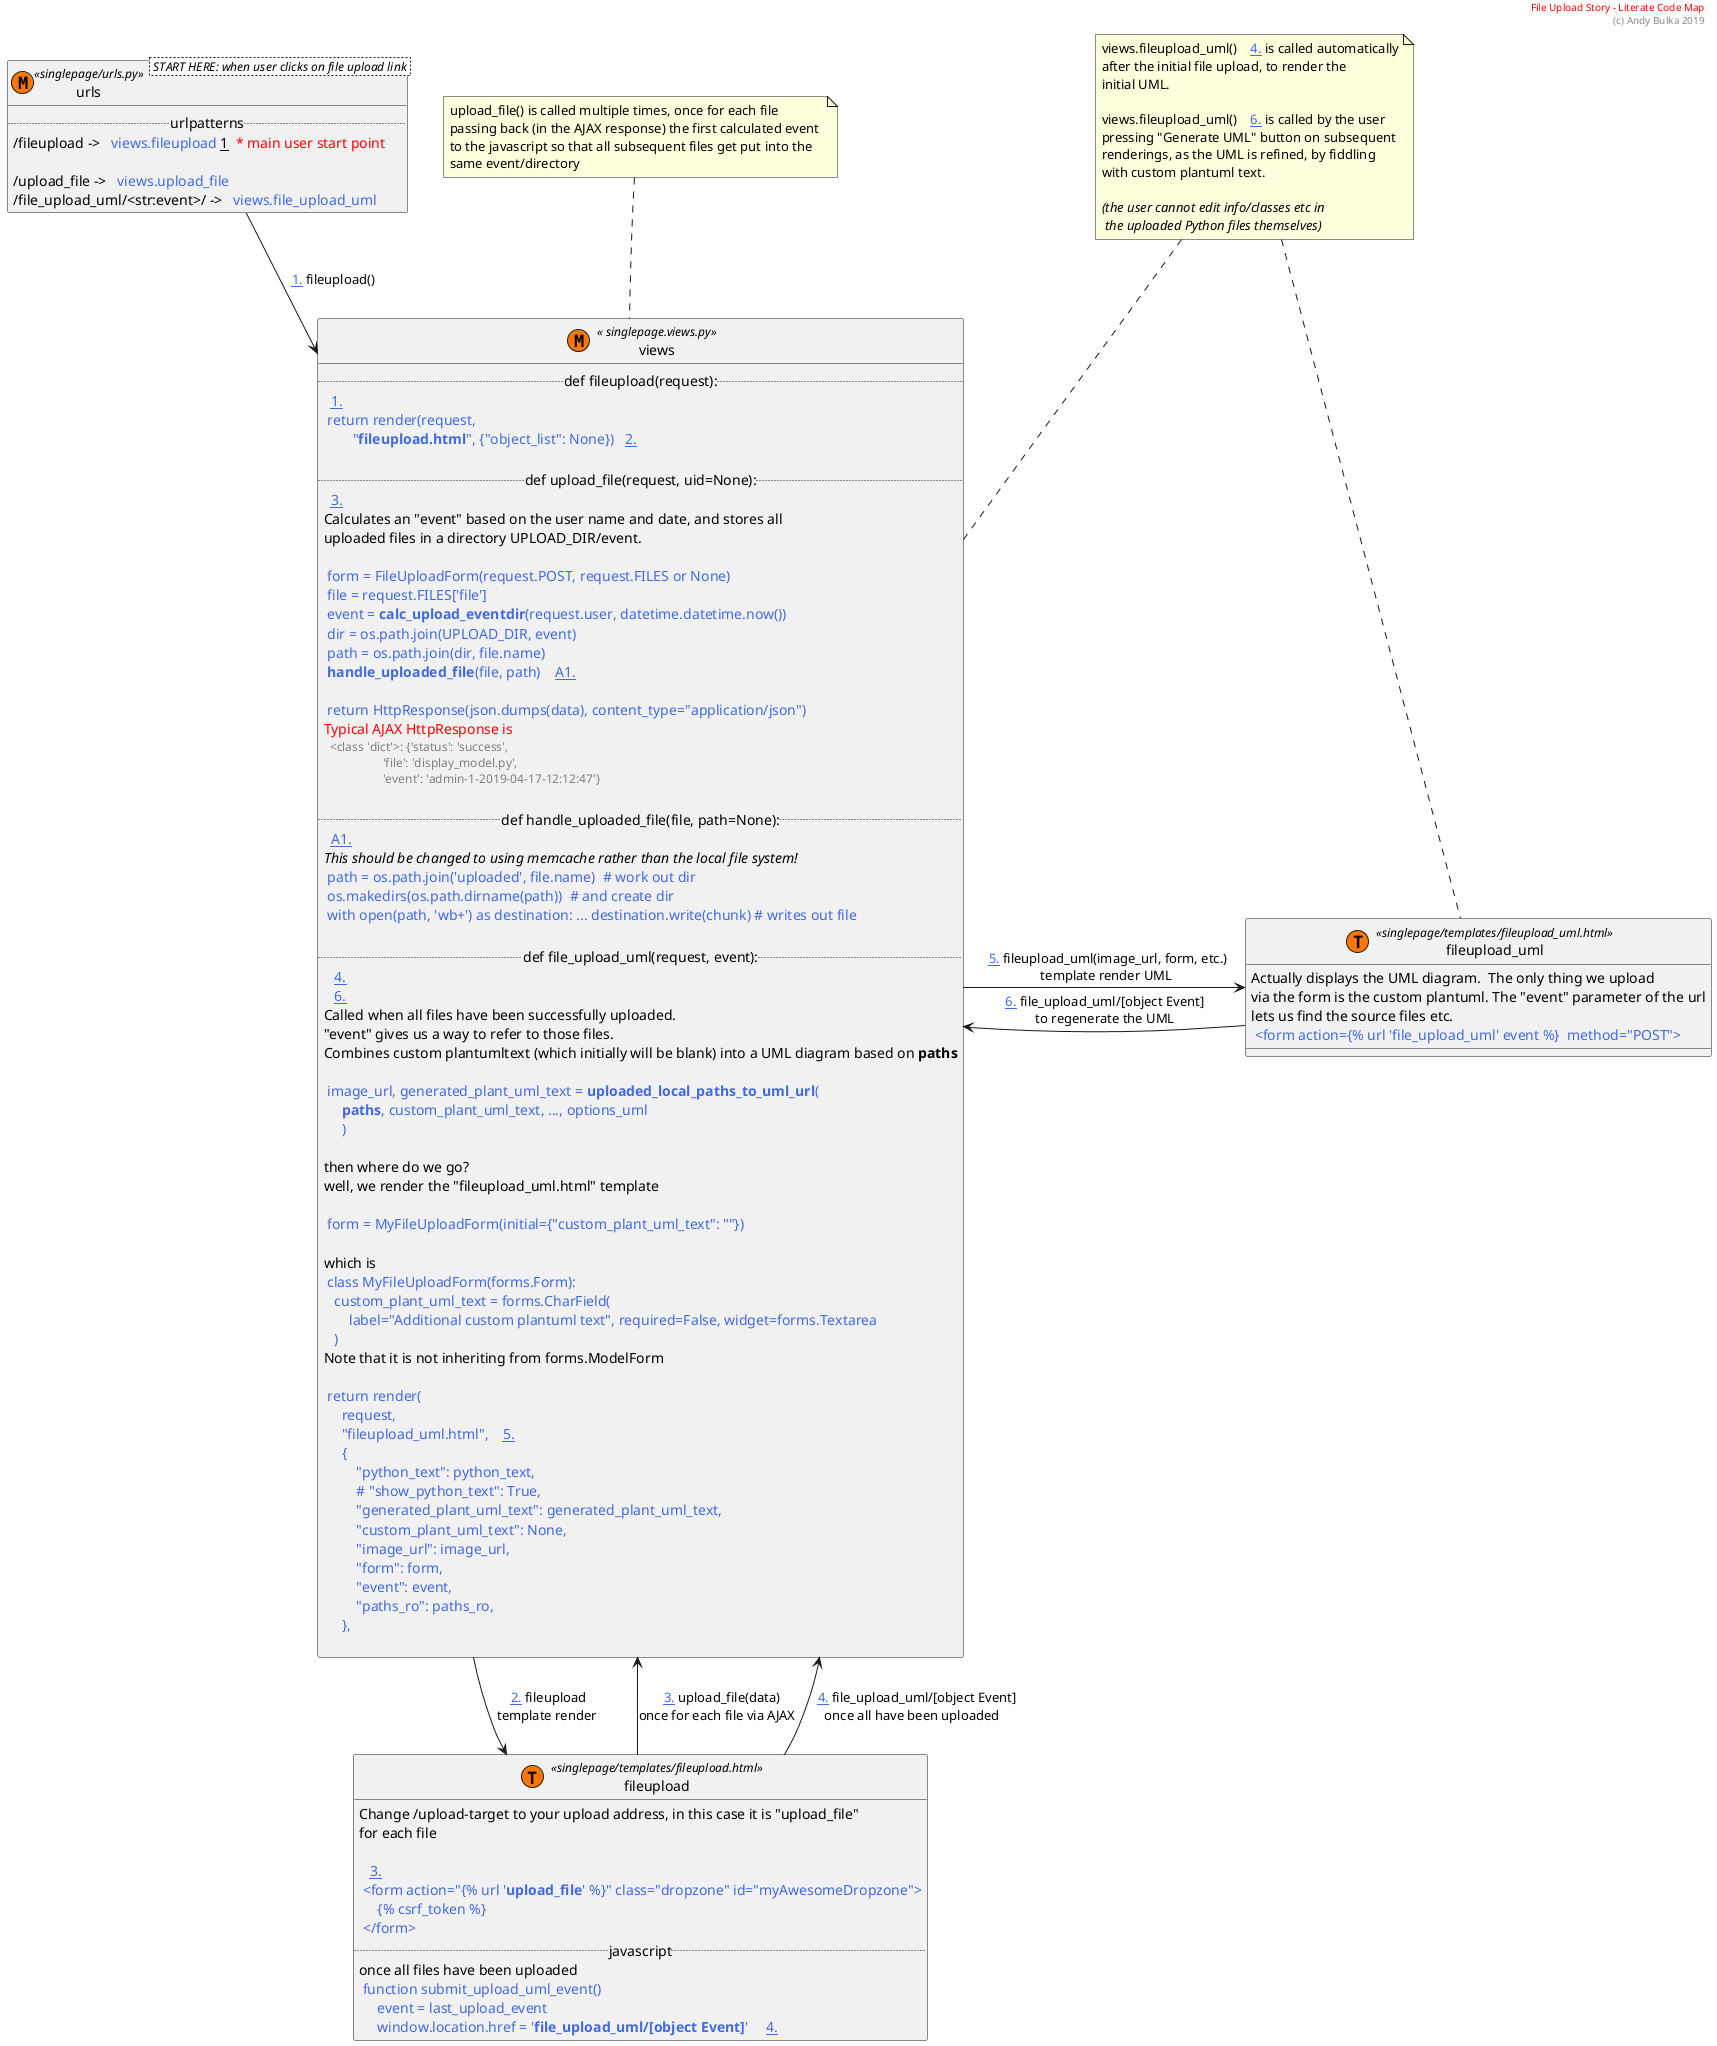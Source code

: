 @startuml More complete example of a Literate Code Map - 02

!$code = "<color:royalBlue><size:14>"
!$codeb = "<color:DarkSlateGray><size:12>"
!$codeg = "<color:Gray><size:12>"
!$codeb = "<color:royalBlue>"
!$codep = "<color:Purple><size:14>"

header
<font color=red>File Upload Story - Literate Code Map</font>
(c) Andy Bulka 2019
endheader

class urls < START HERE: when user clicks on file upload link ><<(M,#FF7700) singlepage/urls.py>>{
    .. urlpatterns ..
    /fileupload -> $codeb  views.fileupload</color> <u>1</u> <color:Red> * main user start point
    
    /upload_file -> $codeb  views.upload_file
    /file_upload_uml/<str:event>/ -> $codeb  views.file_upload_uml
}

class views <<(M,#FF7700)  singlepage.views.py>> {
    .. def fileupload(request): ..
        $codeb  <u>1.</u></color>
        $codeb return render(request, 
        $codeb\t"<b>fileupload.html</b>", {"object_list": None}) $codeb  <u>2.</u></color>

    .. def upload_file(request, uid=None): ..
    $codeb  <u>3.</u></color>
    Calculates an "event" based on the user name and date, and stores all
    uploaded files in a directory UPLOAD_DIR/event.
      
    $codeb form = FileUploadForm(request.POST, request.FILES or None)
    $codeb file = request.FILES['file']
    $codeb event = <b>calc_upload_eventdir</b>(request.user, datetime.datetime.now())
    $codeb dir = os.path.join(UPLOAD_DIR, event)
    $codeb path = os.path.join(dir, file.name)
    $codeb <b>handle_uploaded_file</b>(file, path)  $codeb  <u>A1.</u></color>

    $codeb return HttpResponse(json.dumps(data), content_type="application/json")
    <color:Red>Typical AJAX HttpResponse is
    $codeg  <class 'dict'>: {'status': 'success', 
    $codeg                   'file': 'display_model.py', 
    $codeg                   'event': 'admin-1-2019-04-17-12:12:47'}

    .. def handle_uploaded_file(file, path=None): ..
    $codeb  <u>A1.</u></color>
    <i>This should be changed to using memcache rather than the local file system!</i>
    $codeb path = os.path.join('uploaded', file.name)  # work out dir 
    $codeb os.makedirs(os.path.dirname(path))  # and create dir
    $codeb with open(path, 'wb+') as destination: ... destination.write(chunk) # writes out file
    
    .. def file_upload_uml(request, event): ..
    $codeb   <u>4.</u></color>
    $codeb   <u>6.</u></color>
    Called when all files have been successfully uploaded.
    "event" gives us a way to refer to those files.
    Combines custom plantumltext (which initially will be blank) into a UML diagram based on <b>paths</b>
    
    $codeb image_url, generated_plant_uml_text = <b>uploaded_local_paths_to_uml_url</b>(
    $codeb     <b>paths</b>, custom_plant_uml_text, ..., options_uml
    $codeb     )
    
    then where do we go?
    well, we render the "fileupload_uml.html" template
    
    $codeb form = MyFileUploadForm(initial={"custom_plant_uml_text": ""})

    which is
    $codeb class MyFileUploadForm(forms.Form):
    $codeb   custom_plant_uml_text = forms.CharField(
    $codeb       label="Additional custom plantuml text", required=False, widget=forms.Textarea
    $codeb   )
    Note that it is not inheriting from forms.ModelForm
     
    $codeb return render(
    $codeb     request,
    $codeb     "fileupload_uml.html",  $codeb  <u>5.</u></color>
    $codeb     {
    $codeb         "python_text": python_text,
    $codeb         # "show_python_text": True,
    $codeb         "generated_plant_uml_text": generated_plant_uml_text,
    $codeb         "custom_plant_uml_text": None,
    $codeb         "image_url": image_url,
    $codeb         "form": form,
    $codeb         "event": event,
    $codeb         "paths_ro": paths_ro,
    $codeb     },    
    $codeb 
}

class fileupload <<(T,#FF7700) singlepage/templates/fileupload.html>> {
    Change /upload-target to your upload address, in this case it is "upload_file"
    for each file

    $codeb   <u>3.</u></color>
    $codeb <form action="{% url '<b>upload_file</b>' %}" class="dropzone" id="myAwesomeDropzone">
    $codeb     {% csrf_token %}
    $codeb </form>
    .. javascript ..
    once all files have been uploaded
    $codeb function submit_upload_uml_event()
    $codeb     event = last_upload_event
    $codeb     window.location.href = '<b>file_upload_uml/[object Event]</b>'  $codeb   <u>4.</u></color>
}

class fileupload_uml <<(T,#FF7700) singlepage/templates/fileupload_uml.html>> {
    Actually displays the UML diagram.  The only thing we upload 
    via the form is the custom plantuml. The "event" parameter of the url
    lets us find the source files etc.
    $codeb <form action={% url 'file_upload_uml' event %}  method="POST">
}

urls --> views : $codeb   <u>1.</u></color> fileupload()
views --> fileupload : $codeb  <u>2.</u></color> fileupload\n template render
fileupload --> views : $codeb   <u>3.</u></color> upload_file(data)\nonce for each file via AJAX
fileupload --> views : $codeb   <u>4.</u></color> file_upload_uml/[object Event]\nonce all have been uploaded
views -> fileupload_uml : $codeb  <u>5.</u></color> fileupload_uml(image_url, form, etc.)\n template render UML
fileupload_uml -> views : $codeb   <u>6.</u></color> file_upload_uml/[object Event] $codeb  \nto regenerate the UML

note as N1
upload_file() is called multiple times, once for each file
passing back (in the AJAX response) the first calculated event 
to the javascript so that all subsequent files get put into the 
same event/directory
end note

N1 .. views
N1 ..[hidden] views

note as N2
views.fileupload_uml() $codeb   <u>4.</u></color> is called automatically
after the initial file upload, to render the 
initial UML.

views.fileupload_uml() $codeb   <u>6.</u></color> is called by the user
pressing "Generate UML" button on subsequent
renderings, as the UML is refined, by fiddling
with custom plantuml text.
  
<i>(the user cannot edit info/classes etc in 
<i> the uploaded Python files themselves) 
end note

N2 .. fileupload_uml
N2 .. views

@enduml
